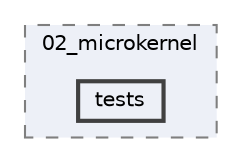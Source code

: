 digraph "/home/runner/work/machine-learning-compilers/machine-learning-compilers/src/submissions/03_neon/02_microkernel/tests"
{
 // LATEX_PDF_SIZE
  bgcolor="transparent";
  edge [fontname=Helvetica,fontsize=10,labelfontname=Helvetica,labelfontsize=10];
  node [fontname=Helvetica,fontsize=10,shape=box,height=0.2,width=0.4];
  compound=true
  subgraph clusterdir_e6eb231c0e4101fda6c4d8d8fac3babc {
    graph [ bgcolor="#edf0f7", pencolor="grey50", label="02_microkernel", fontname=Helvetica,fontsize=10 style="filled,dashed", URL="dir_e6eb231c0e4101fda6c4d8d8fac3babc.html",tooltip=""]
  dir_0368d9aa12c340e330b73559723964af [label="tests", fillcolor="#edf0f7", color="grey25", style="filled,bold", URL="dir_0368d9aa12c340e330b73559723964af.html",tooltip=""];
  }
}
